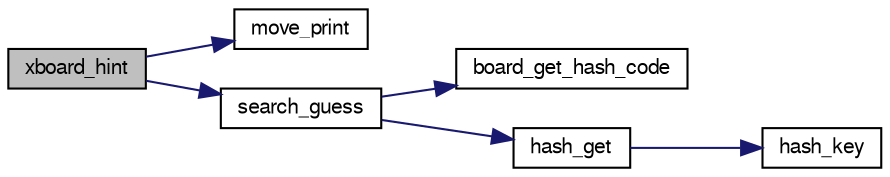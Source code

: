digraph "xboard_hint"
{
 // LATEX_PDF_SIZE
  bgcolor="transparent";
  edge [fontname="FreeSans",fontsize="10",labelfontname="FreeSans",labelfontsize="10"];
  node [fontname="FreeSans",fontsize="10",shape=record];
  rankdir="LR";
  Node1 [label="xboard_hint",height=0.2,width=0.4,color="black", fillcolor="grey75", style="filled", fontcolor="black",tooltip="Send a hint."];
  Node1 -> Node2 [color="midnightblue",fontsize="10",style="solid",fontname="FreeSans"];
  Node2 [label="move_print",height=0.2,width=0.4,color="black",URL="$move_8c.html#a2ec4fa6e50ff377157eddba43ff1d010",tooltip="Print out a move."];
  Node1 -> Node3 [color="midnightblue",fontsize="10",style="solid",fontname="FreeSans"];
  Node3 [label="search_guess",height=0.2,width=0.4,color="black",URL="$search_8c.html#a9fa359ba4258797eb3d62436c72a5821",tooltip="Guess the bestmove of a given board."];
  Node3 -> Node4 [color="midnightblue",fontsize="10",style="solid",fontname="FreeSans"];
  Node4 [label="board_get_hash_code",height=0.2,width=0.4,color="black",URL="$board_8c.html#a0e6cff6e714bcb714e2b9b2d7b9fbec6",tooltip="Compute a hash code."];
  Node3 -> Node5 [color="midnightblue",fontsize="10",style="solid",fontname="FreeSans"];
  Node5 [label="hash_get",height=0.2,width=0.4,color="black",URL="$hash-lock-free_8c.html#a6f54ce833279fec9ac110dcce45565ad",tooltip="Find an hash table entry according to the evaluated board hash codes."];
  Node5 -> Node6 [color="midnightblue",fontsize="10",style="solid",fontname="FreeSans"];
  Node6 [label="hash_key",height=0.2,width=0.4,color="black",URL="$hash-lock-free_8c.html#aeafd0b4e6665b357afcff5dd30723c15",tooltip="Transform hash data into a 64 bits key."];
}
